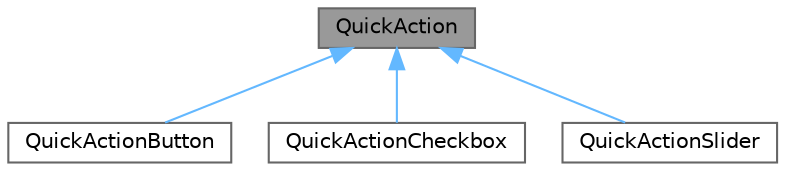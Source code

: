digraph "QuickAction"
{
 // LATEX_PDF_SIZE
  bgcolor="transparent";
  edge [fontname=Helvetica,fontsize=10,labelfontname=Helvetica,labelfontsize=10];
  node [fontname=Helvetica,fontsize=10,shape=box,height=0.2,width=0.4];
  Node1 [id="Node000001",label="QuickAction",height=0.2,width=0.4,color="gray40", fillcolor="grey60", style="filled", fontcolor="black",tooltip=" "];
  Node1 -> Node2 [id="edge1_Node000001_Node000002",dir="back",color="steelblue1",style="solid",tooltip=" "];
  Node2 [id="Node000002",label="QuickActionButton",height=0.2,width=0.4,color="gray40", fillcolor="white", style="filled",URL="$dd/d07/classQuickActionButton.html",tooltip=" "];
  Node1 -> Node3 [id="edge2_Node000001_Node000003",dir="back",color="steelblue1",style="solid",tooltip=" "];
  Node3 [id="Node000003",label="QuickActionCheckbox",height=0.2,width=0.4,color="gray40", fillcolor="white", style="filled",URL="$d8/d1e/classQuickActionCheckbox.html",tooltip=" "];
  Node1 -> Node4 [id="edge3_Node000001_Node000004",dir="back",color="steelblue1",style="solid",tooltip=" "];
  Node4 [id="Node000004",label="QuickActionSlider",height=0.2,width=0.4,color="gray40", fillcolor="white", style="filled",URL="$d3/d1c/classQuickActionSlider.html",tooltip=" "];
}
